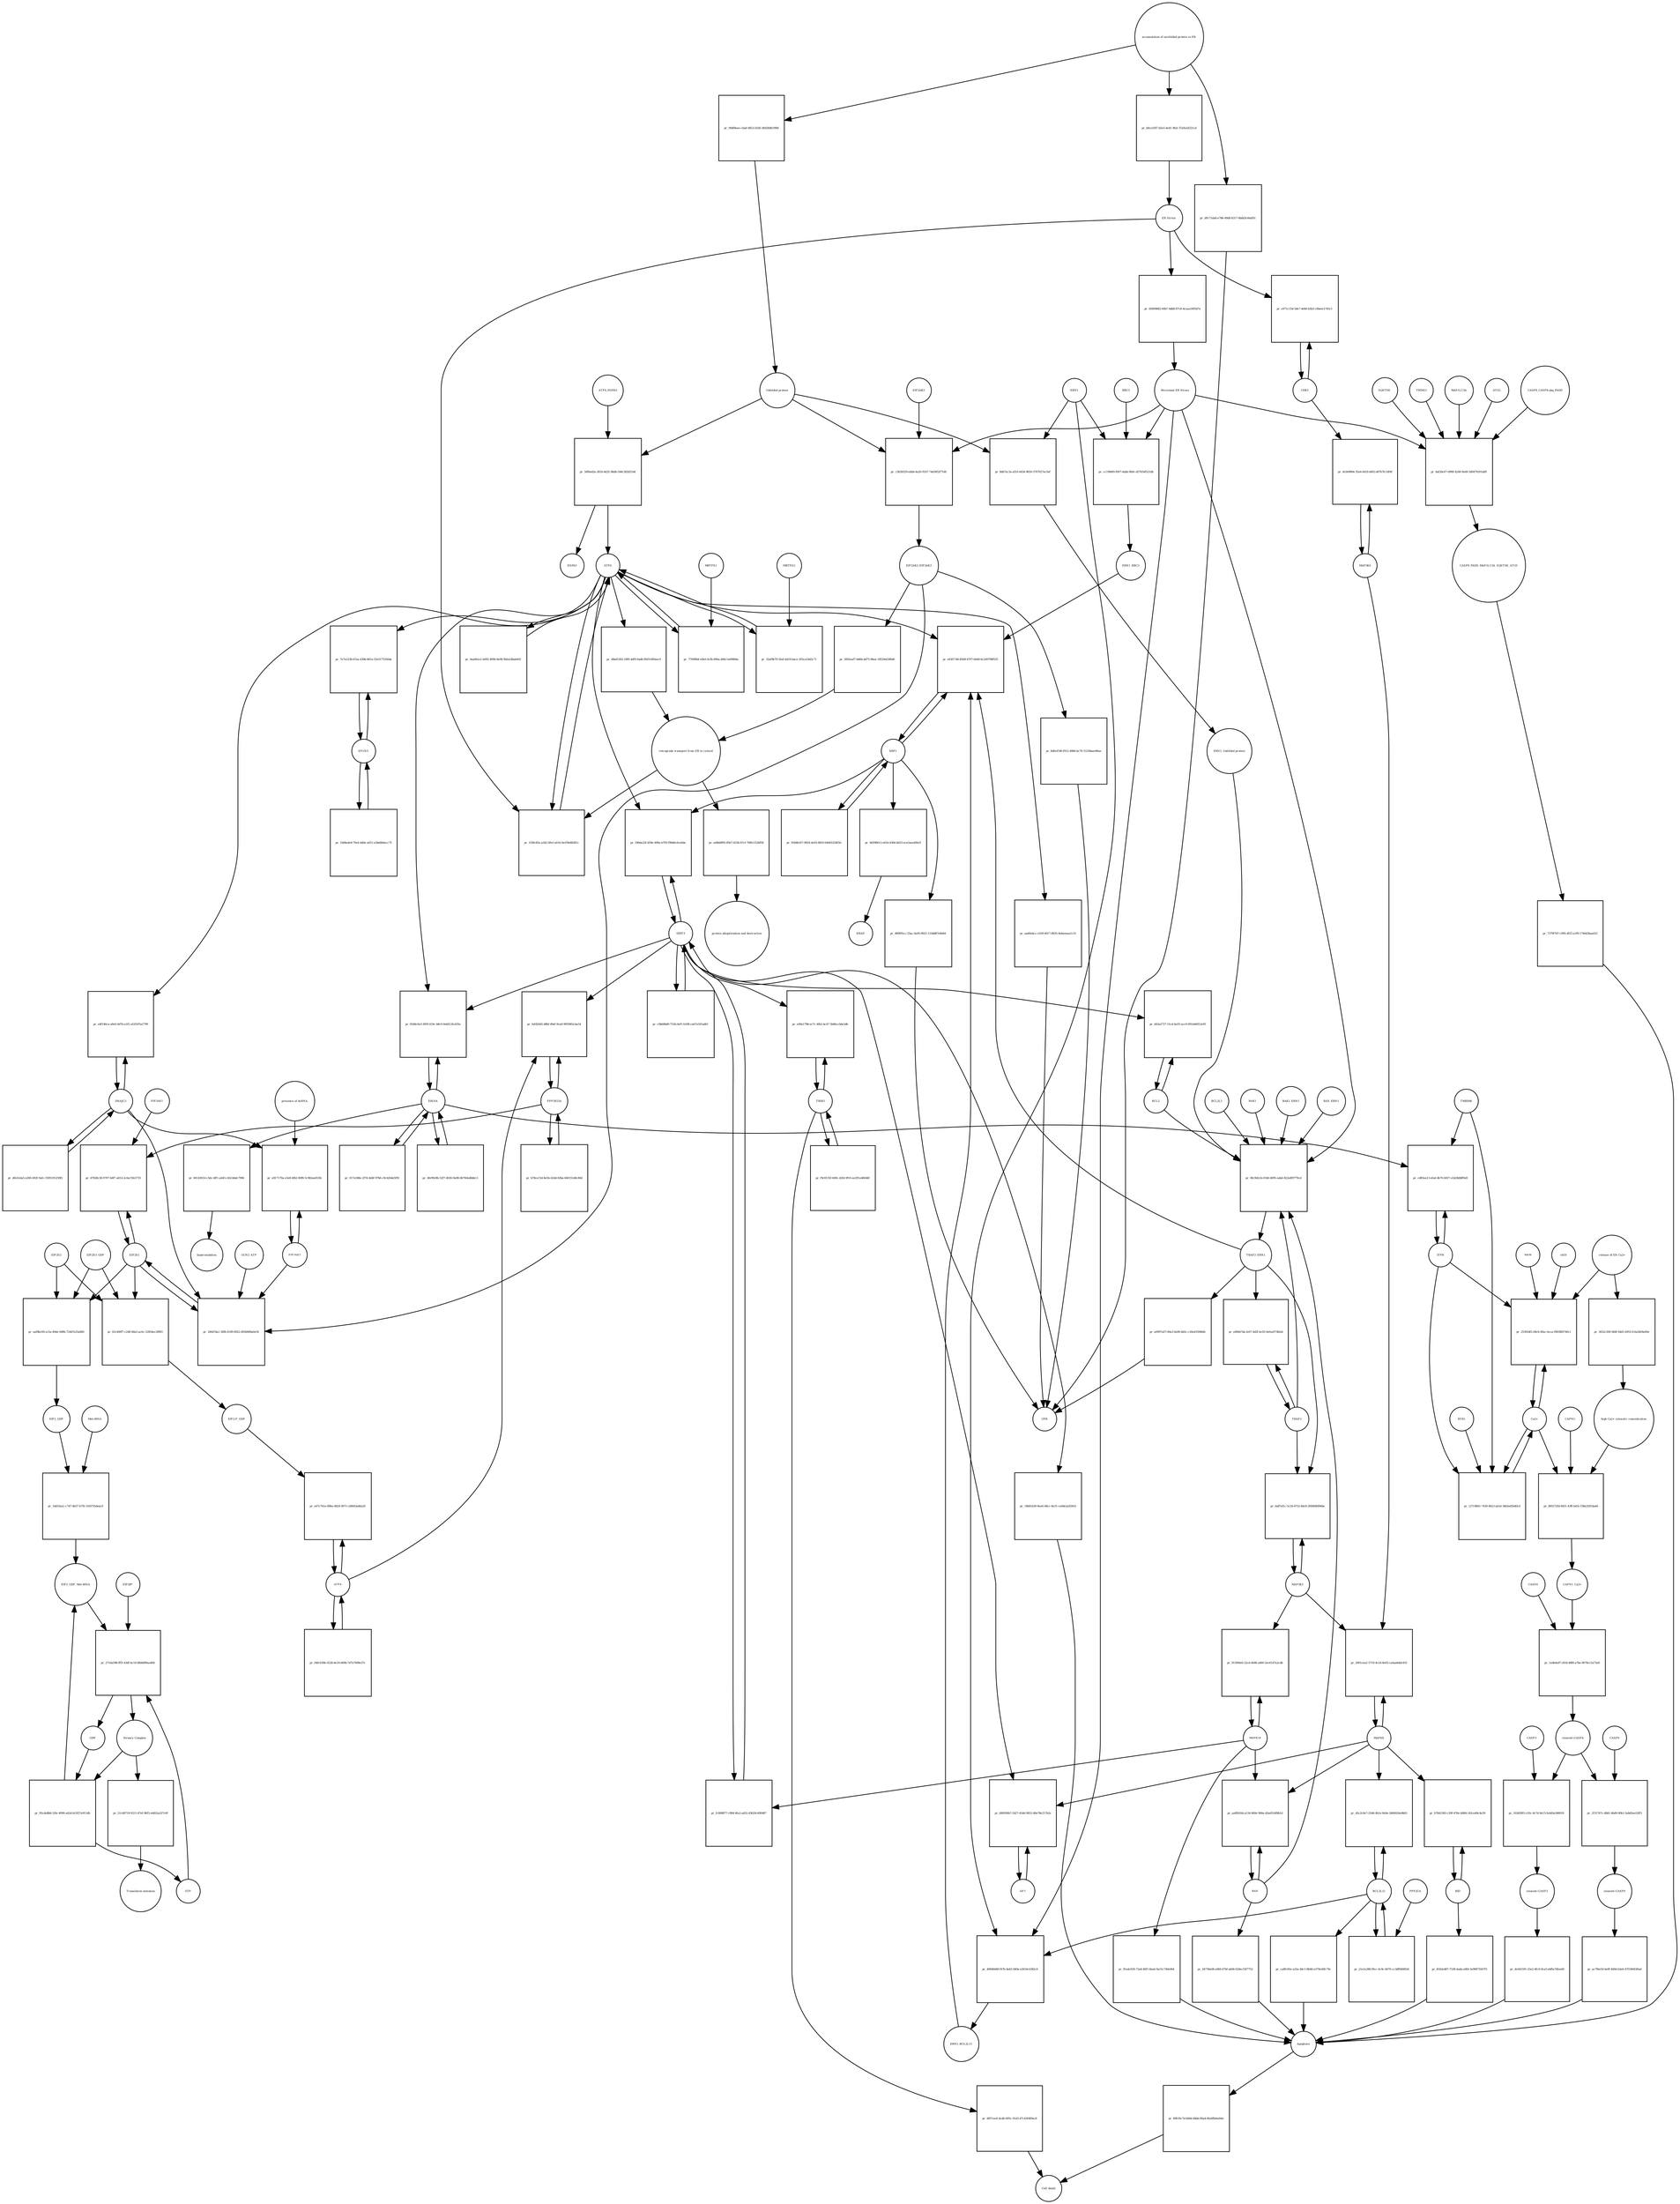 strict digraph  {
ATF6_HSPA5 [annotation="", bipartite=0, cls=complex, fontsize=4, label=ATF6_HSPA5, shape=circle];
"pr_56f6ed2a-281b-4d32-9bdb-546c382d51b4" [annotation="", bipartite=1, cls=process, fontsize=4, label="pr_56f6ed2a-281b-4d32-9bdb-546c382d51b4", shape=square];
ATF6 [annotation="urn_miriam_hgnc.symbol_ATF6", bipartite=0, cls=macromolecule, fontsize=4, label=ATF6, shape=circle];
HSPA5 [annotation="urn_miriam_hgnc.symbol_HSPA5", bipartite=0, cls=macromolecule, fontsize=4, label=HSPA5, shape=circle];
"Unfolded protein" [annotation="", bipartite=0, cls=macromolecule, fontsize=4, label="Unfolded protein", shape=circle];
ERN1 [annotation="urn_miriam_hgnc.symbol_ERN1", bipartite=0, cls=macromolecule, fontsize=4, label=ERN1, shape=circle];
"pr_8db7ac3a-af10-4454-9650-3767027ac5ef" [annotation="", bipartite=1, cls=process, fontsize=4, label="pr_8db7ac3a-af10-4454-9650-3767027ac5ef", shape=square];
"ERN1_Unfolded protein" [annotation="", bipartite=0, cls=complex, fontsize=4, label="ERN1_Unfolded protein", shape=circle];
EIF2AK3_EIF2AK3 [annotation="", bipartite=0, cls=complex, fontsize=4, label=EIF2AK3_EIF2AK3, shape=circle];
"pr_2602eaf7-dd6b-4d75-9bee-18529af280d6" [annotation="", bipartite=1, cls=process, fontsize=4, label="pr_2602eaf7-dd6b-4d75-9bee-18529af280d6", shape=square];
"retrograde transport from ER to cytosol" [annotation="", bipartite=0, cls=phenotype, fontsize=4, label="retrograde transport from ER to cytosol", shape=circle];
"pr_48a65302-18f9-4df9-9ad6-f60316f0aec9" [annotation="", bipartite=1, cls=process, fontsize=4, label="pr_48a65302-18f9-4df9-9ad6-f60316f0aec9", shape=square];
"pr_ed4b0895-85b7-453b-87cf-76fb1152bf58" [annotation="", bipartite=1, cls=process, fontsize=4, label="pr_ed4b0895-85b7-453b-87cf-76fb1152bf58", shape=square];
"protein ubiquitination and destruction" [annotation="", bipartite=0, cls=phenotype, fontsize=4, label="protein ubiquitination and destruction", shape=circle];
"pr_0b19d2cb-01b0-4095-ada6-822e6f9779cd" [annotation="", bipartite=1, cls=process, fontsize=4, label="pr_0b19d2cb-01b0-4095-ada6-822e6f9779cd", shape=square];
TRAF2_ERN1 [annotation="", bipartite=0, cls=complex, fontsize=4, label=TRAF2_ERN1, shape=circle];
BAK1_ERN1 [annotation="", bipartite=0, cls=complex, fontsize=4, label=BAK1_ERN1, shape=circle];
BAX_ERN1 [annotation="", bipartite=0, cls=complex, fontsize=4, label=BAX_ERN1, shape=circle];
BCL2 [annotation="urn_miriam_hgnc.symbol_BCL2", bipartite=0, cls="nucleic acid feature", fontsize=4, label=BCL2, shape=circle];
BCL2L1 [annotation="urn_miriam_hgnc.symbol_BCL2L1", bipartite=0, cls=macromolecule, fontsize=4, label=BCL2L1, shape=circle];
"Persistant ER Stress" [annotation="", bipartite=0, cls=phenotype, fontsize=4, label="Persistant ER Stress", shape=circle];
BAX [annotation="urn_miriam_hgnc.symbol_BAX", bipartite=0, cls=macromolecule, fontsize=4, label=BAX, shape=circle];
BAK1 [annotation="urn_miriam_hgnc.symbol_BAK1", bipartite=0, cls=macromolecule, fontsize=4, label=BAK1, shape=circle];
TRAF2 [annotation="urn_miriam_hgnc.symbol_TRAF2", bipartite=0, cls=macromolecule, fontsize=4, label=TRAF2, shape=circle];
XBP1 [annotation="urn_miriam_hgnc.symbol_XBP1", bipartite=0, cls=macromolecule, fontsize=4, label=XBP1, shape=circle];
"pr_e63f17d6-8568-4707-b9d9-6c200798f525" [annotation="", bipartite=1, cls=process, fontsize=4, label="pr_e63f17d6-8568-4707-b9d9-6c200798f525", shape=square];
ERN1_BBC3 [annotation="", bipartite=0, cls=complex, fontsize=4, label=ERN1_BBC3, shape=circle];
ERN1_BCL2L11 [annotation="", bipartite=0, cls=complex, fontsize=4, label=ERN1_BCL2L11, shape=circle];
"pr_0584b167-9818-4e92-8810-64665354f5fc" [annotation="", bipartite=1, cls=process, fontsize=4, label="pr_0584b167-9818-4e92-8810-64665354f5fc", shape=square];
"pr_9d398612-e61b-4384-bd33-ece5aea40b31" [annotation="", bipartite=1, cls=process, fontsize=4, label="pr_9d398612-e61b-4384-bd33-ece5aea40b31", shape=square];
ERAD [annotation="", bipartite=0, cls=phenotype, fontsize=4, label=ERAD, shape=circle];
"pr_489f95cc-25ac-4a95-8021-110dd87e8d44" [annotation="", bipartite=1, cls=process, fontsize=4, label="pr_489f95cc-25ac-4a95-8021-110dd87e8d44", shape=square];
UPR [annotation="", bipartite=0, cls=phenotype, fontsize=4, label=UPR, shape=circle];
"pr_e88447da-fe07-4d2f-bc03-0efea973bfa4" [annotation="", bipartite=1, cls=process, fontsize=4, label="pr_e88447da-fe07-4d2f-bc03-0efea973bfa4", shape=square];
MAPK8 [annotation="urn_miriam_hgnc.symbol_MAPK8", bipartite=0, cls=macromolecule, fontsize=4, label=MAPK8, shape=circle];
"pr_2901cea2-5719-4c1d-8e03-ca4aa6ddc455" [annotation="", bipartite=1, cls=process, fontsize=4, label="pr_2901cea2-5719-4c1d-8e03-ca4aa6ddc455", shape=square];
MAP3K4 [annotation="urn_miriam_hgnc.symbol_MAP3K4", bipartite=0, cls=macromolecule, fontsize=4, label=MAP3K4, shape=circle];
MAP3K5 [annotation="urn_miriam_hgnc.symbol_MAP3K5", bipartite=0, cls=macromolecule, fontsize=4, label=MAP3K5, shape=circle];
MAPK14 [annotation="urn_miriam_hgnc.symbol_MAPK14", bipartite=0, cls=macromolecule, fontsize=4, label=MAPK14, shape=circle];
"pr_915f40e0-22cd-4646-a460-2ec61d7a2cdb" [annotation="", bipartite=1, cls=process, fontsize=4, label="pr_915f40e0-22cd-4646-a460-2ec61d7a2cdb", shape=square];
"pr_91edc920-72a4-40f1-8ea6-9a31c740e064" [annotation="", bipartite=1, cls=process, fontsize=4, label="pr_91edc920-72a4-40f1-8ea6-9a31c740e064", shape=square];
Apoptosis [annotation="", bipartite=0, cls=phenotype, fontsize=4, label=Apoptosis, shape=circle];
DDIT3 [annotation="urn_miriam_hgnc.symbol_DDIT3", bipartite=0, cls=macromolecule, fontsize=4, label=DDIT3, shape=circle];
"pr_fc608877-c984-4fa2-ad52-d3620c490487" [annotation="", bipartite=1, cls=process, fontsize=4, label="pr_fc608877-c984-4fa2-ad52-d3620c490487", shape=square];
"pr_186d1b30-8ee6-48cc-8e31-ce0de2a929cb" [annotation="", bipartite=1, cls=process, fontsize=4, label="pr_186d1b30-8ee6-48cc-8e31-ce0de2a929cb", shape=square];
"pr_d43a2727-51cd-4a55-acc0-691eb6012e95" [annotation="", bipartite=1, cls=process, fontsize=4, label="pr_d43a2727-51cd-4a55-acc0-691eb6012e95", shape=square];
"pr_1f28c85a-a342-49cf-a616-0a1f9e88281c" [annotation="", bipartite=1, cls=process, fontsize=4, label="pr_1f28c85a-a342-49cf-a616-0a1f9e88281c", shape=square];
"ER Stress" [annotation="", bipartite=0, cls=phenotype, fontsize=4, label="ER Stress", shape=circle];
"pr_7769f6bf-e9e0-4cfb-990a-d49c1e69884a" [annotation="", bipartite=1, cls=process, fontsize=4, label="pr_7769f6bf-e9e0-4cfb-990a-d49c1e69884a", shape=square];
MBTPS1 [annotation="urn_miriam_hgnc.symbol_MBTPS1", bipartite=0, cls=macromolecule, fontsize=4, label=MBTPS1, shape=circle];
"pr_32af9b70-5fa0-4d19-bace-205ca16d3c71" [annotation="", bipartite=1, cls=process, fontsize=4, label="pr_32af9b70-5fa0-4d19-bace-205ca16d3c71", shape=square];
MBTPS2 [annotation="urn_miriam_hgnc.symbol_MBTPS2", bipartite=0, cls=macromolecule, fontsize=4, label=MBTPS2, shape=circle];
"pr_0aa6b1a1-b092-4096-8e09-fb0a1dbab602" [annotation="", bipartite=1, cls=process, fontsize=4, label="pr_0aa6b1a1-b092-4096-8e09-fb0a1dbab602", shape=square];
"pr_c0bb8bd0-752b-4ef1-b168-cab7a181ad61" [annotation="", bipartite=1, cls=process, fontsize=4, label="pr_c0bb8bd0-752b-4ef1-b168-cab7a181ad61", shape=square];
"pr_590da23f-d59e-499a-b705-f9b46c6ce6de" [annotation="", bipartite=1, cls=process, fontsize=4, label="pr_590da23f-d59e-499a-b705-f9b46c6ce6de", shape=square];
EIF2S1 [annotation="urn_miriam_hgnc.symbol_EIF2S1", bipartite=0, cls=macromolecule, fontsize=4, label=EIF2S1, shape=circle];
"pr_246d7da1-36fb-4189-8922-d92b968a0e56" [annotation="", bipartite=1, cls=process, fontsize=4, label="pr_246d7da1-36fb-4189-8922-d92b968a0e56", shape=square];
GCN2_ATP [annotation="", bipartite=0, cls=complex, fontsize=4, label=GCN2_ATP, shape=circle];
EIF2AK2 [annotation="urn_miriam_hgnc.symbol_EIF2AK2", bipartite=0, cls=macromolecule, fontsize=4, label=EIF2AK2, shape=circle];
DNAJC3 [annotation="urn_miriam_hgnc.symbol_DNAJC3", bipartite=0, cls=macromolecule, fontsize=4, label=DNAJC3, shape=circle];
EIF2S2 [annotation="urn_miriam_hgnc.symbol_EIF2S2", bipartite=0, cls=macromolecule, fontsize=4, label=EIF2S2, shape=circle];
"pr_aaf8bc69-a15a-49de-9d9b-724d7e25a860" [annotation="", bipartite=1, cls=process, fontsize=4, label="pr_aaf8bc69-a15a-49de-9d9b-724d7e25a860", shape=square];
EIF2S3_GDP [annotation="", bipartite=0, cls=complex, fontsize=4, label=EIF2S3_GDP, shape=circle];
EIF2_GDP [annotation="", bipartite=0, cls=complex, fontsize=4, label=EIF2_GDP, shape=circle];
"EIF2_GDP_Met-tRNA" [annotation="", bipartite=0, cls=complex, fontsize=4, label="EIF2_GDP_Met-tRNA", shape=circle];
"pr_271da598-fff5-43df-bc16-4fb8d99aa49d" [annotation="", bipartite=1, cls=process, fontsize=4, label="pr_271da598-fff5-43df-bc16-4fb8d99aa49d", shape=square];
"Ternary Complex" [annotation="", bipartite=0, cls=complex, fontsize=4, label="Ternary Complex", shape=circle];
"EIF2B*" [annotation="", bipartite=0, cls=complex, fontsize=4, label="EIF2B*", shape=circle];
GTP [annotation="urn_miriam_obo.chebi_CHEBI%3A57600", bipartite=0, cls="simple chemical", fontsize=4, label=GTP, shape=circle];
GDP [annotation="urn_miriam_obo.chebi_CHEBI%3A65180", bipartite=0, cls="simple chemical", fontsize=4, label=GDP, shape=circle];
"pr_95cda8b8-32fe-4090-a42d-b15f27e911db" [annotation="", bipartite=1, cls=process, fontsize=4, label="pr_95cda8b8-32fe-4090-a42d-b15f27e911db", shape=square];
ATF4 [annotation="urn_miriam_hgnc.symbol_ATF4", bipartite=0, cls=macromolecule, fontsize=4, label=ATF4, shape=circle];
"pr_e67c761e-896a-4824-9071-cbf643a46a20" [annotation="", bipartite=1, cls=process, fontsize=4, label="pr_e67c761e-896a-4824-9071-cbf643a46a20", shape=square];
"EIF2-P_GDP" [annotation="", bipartite=0, cls=complex, fontsize=4, label="EIF2-P_GDP", shape=circle];
"pr_04fc630b-5528-4e19-b99b-7d7a7698e37c" [annotation="", bipartite=1, cls=process, fontsize=4, label="pr_04fc630b-5528-4e19-b99b-7d7a7698e37c", shape=square];
PPP1R15A [annotation="urn_miriam_hgnc.symbol_PPP1R15A", bipartite=0, cls=macromolecule, fontsize=4, label=PPP1R15A, shape=circle];
"pr_fafd20d5-d8bf-49ef-9ca6-9f05802cba34" [annotation="", bipartite=1, cls=process, fontsize=4, label="pr_fafd20d5-d8bf-49ef-9ca6-9f05802cba34", shape=square];
"pr_b78ce15d-8e5b-42dd-82ba-840151d6c86d" [annotation="", bipartite=1, cls=process, fontsize=4, label="pr_b78ce15d-8e5b-42dd-82ba-840151d6c86d", shape=square];
"pr_51c68719-9211-47ef-96f3-e6d52a327c6f" [annotation="", bipartite=1, cls=process, fontsize=4, label="pr_51c68719-9211-47ef-96f3-e6d52a327c6f", shape=square];
"Translation initiation" [annotation="", bipartite=0, cls=phenotype, fontsize=4, label="Translation initiation", shape=circle];
"pr_6aff1d1c-5c24-4752-8dc8-2f6084fd96be" [annotation="", bipartite=1, cls=process, fontsize=4, label="pr_6aff1d1c-5c24-4752-8dc8-2f6084fd96be", shape=square];
ERO1A [annotation="urn_miriam_hgnc.symbol_ERO1A", bipartite=0, cls=macromolecule, fontsize=4, label=ERO1A, shape=circle];
"pr_65d6c0e2-495f-419c-b8c0-0eb012fcd35a" [annotation="", bipartite=1, cls=process, fontsize=4, label="pr_65d6c0e2-495f-419c-b8c0-0eb012fcd35a", shape=square];
"pr_4fe99c8b-32f7-4026-9a08-46760edbb6c3" [annotation="", bipartite=1, cls=process, fontsize=4, label="pr_4fe99c8b-32f7-4026-9a08-46760edbb6c3", shape=square];
"pr_d7828c38-9707-44f7-a614-2c6a15fe5735" [annotation="", bipartite=1, cls=process, fontsize=4, label="pr_d7828c38-9707-44f7-a614-2c6a15fe5735", shape=square];
EIF2AK1 [annotation="urn_miriam_hgnc.symbol_EIF2AK1", bipartite=0, cls=macromolecule, fontsize=4, label=EIF2AK1, shape=circle];
"pr_aaf8502d-a134-460e-966e-d2ed516f8b1d" [annotation="", bipartite=1, cls=process, fontsize=4, label="pr_aaf8502d-a134-460e-966e-d2ed516f8b1d", shape=square];
"pr_04739a08-a069-47bf-ab06-020ec55f7752" [annotation="", bipartite=1, cls=process, fontsize=4, label="pr_04739a08-a069-47bf-ab06-020ec55f7752", shape=square];
"Ca2+" [annotation="urn_miriam_obo.chebi_CHEBI%3A29108", bipartite=0, cls="simple chemical", fontsize=4, label="Ca2+", shape=circle];
"pr_25305df2-68c8-49ac-bcca-f9658f6740c1" [annotation="", bipartite=1, cls=process, fontsize=4, label="pr_25305df2-68c8-49ac-bcca-f9658f6740c1", shape=square];
"release of ER Ca2+" [annotation="", bipartite=0, cls=phenotype, fontsize=4, label="release of ER Ca2+", shape=circle];
ITPR [annotation="urn_miriam_hgnc.symbol_ITPR1|urn_miriam_hgnc.symbol_ITPR2|urn_miriam_hgnc.symbol_ITPR3", bipartite=0, cls=macromolecule, fontsize=4, label=ITPR, shape=circle];
MAM [annotation="", bipartite=0, cls=phenotype, fontsize=4, label=MAM, shape=circle];
s619 [annotation="", bipartite=0, cls=complex, fontsize=4, label=s619, shape=circle];
"pr_dc649864-35a4-4418-bf62-d47b7fc16f4f" [annotation="", bipartite=1, cls=process, fontsize=4, label="pr_dc649864-35a4-4418-bf62-d47b7fc16f4f", shape=square];
CDK5 [annotation="urn_miriam_hgnc.symbol_CDK5", bipartite=0, cls=macromolecule, fontsize=4, label=CDK5, shape=circle];
"pr_e971c15d-5de7-4d40-b5b3-cfbeee1745c1" [annotation="", bipartite=1, cls="uncertain process", fontsize=4, label="pr_e971c15d-5de7-4d40-b5b3-cfbeee1745c1", shape=square];
"pr_89618c7d-b68d-4bbb-90a4-6fa6fb9eeb6e" [annotation="", bipartite=1, cls=process, fontsize=4, label="pr_89618c7d-b68d-4bbb-90a4-6fa6fb9eeb6e", shape=square];
"Cell death" [annotation="", bipartite=0, cls=phenotype, fontsize=4, label="Cell death", shape=circle];
"pr_127c8841-7430-4023-ab1d-34b5ed5b40cd" [annotation="", bipartite=1, cls=process, fontsize=4, label="pr_127c8841-7430-4023-ab1d-34b5ed5b40cd", shape=square];
TMBIM6 [annotation="urn_miriam_hgnc.symbol_TMBIM6", bipartite=0, cls=macromolecule, fontsize=4, label=TMBIM6, shape=circle];
RYR1 [annotation="urn_miriam_hgnc.symbol_RYR1", bipartite=0, cls=macromolecule, fontsize=4, label=RYR1, shape=circle];
EIF2AK3 [annotation="urn_miriam_hgnc.symbol_EIF2AK3", bipartite=0, cls=macromolecule, fontsize=4, label=EIF2AK3, shape=circle];
"pr_c5b58529-ebbb-4a26-91b7-74d3852f71d0" [annotation="", bipartite=1, cls=process, fontsize=4, label="pr_c5b58529-ebbb-4a26-91b7-74d3852f71d0", shape=square];
"pr_84143814-c5dc-4ff1-a445-cb5cbbdc7906" [annotation="", bipartite=1, cls=process, fontsize=4, label="pr_84143814-c5dc-4ff1-a445-cb5cbbdc7906", shape=square];
hyperoxidation [annotation="", bipartite=0, cls=phenotype, fontsize=4, label=hyperoxidation, shape=circle];
"pr_017e268e-2f7d-4d4f-97b6-c9c426de5f91" [annotation="", bipartite=1, cls=process, fontsize=4, label="pr_017e268e-2f7d-4d4f-97b6-c9c426de5f91", shape=square];
"pr_65669882-00b7-4db8-87c8-4caaa1805d7a" [annotation="", bipartite=1, cls=process, fontsize=4, label="pr_65669882-00b7-4db8-87c8-4caaa1805d7a", shape=square];
"CASP8_CASP8-ubq_FADD" [annotation="", bipartite=0, cls=complex, fontsize=4, label="CASP8_CASP8-ubq_FADD", shape=circle];
"pr_8af2bc67-d989-4248-9a49-5d0479201dd9" [annotation="", bipartite=1, cls=process, fontsize=4, label="pr_8af2bc67-d989-4248-9a49-5d0479201dd9", shape=square];
"SQSTM1 " [annotation="urn_miriam_hgnc.symbol_SQSTM1", bipartite=0, cls=macromolecule, fontsize=4, label="SQSTM1 ", shape=circle];
CASP8_FADD_MAP1LC3A_SQSTM1_ATG5 [annotation="", bipartite=0, cls=complex, fontsize=4, label=CASP8_FADD_MAP1LC3A_SQSTM1_ATG5, shape=circle];
TRIM13 [annotation="urn_miriam_hgnc.symbol_TRIM13", bipartite=0, cls=macromolecule, fontsize=4, label=TRIM13, shape=circle];
MAP1LC3A [annotation="urn_miriam_hgnc.symbol_MAP1LC3A", bipartite=0, cls=macromolecule, fontsize=4, label=MAP1LC3A, shape=circle];
ATG5 [annotation="urn_miriam_hgnc.symbol_ATG5", bipartite=0, cls=macromolecule, fontsize=4, label=ATG5, shape=circle];
"pr_7379f7d7-c995-4f25-a1f9-174643baa022" [annotation="", bipartite=1, cls=process, fontsize=4, label="pr_7379f7d7-c995-4f25-a1f9-174643baa022", shape=square];
"AP-1" [annotation="urn_miriam_hgnc.symbol_FOS|urn_miriam_hgnc.symbol_FOSB|urn_miriam_hgnc.symbol_FOSL1|urn_miriam_hgnc.symbol_FOSL2|urn_miriam_hgnc.symbol_JUN|urn_miriam_hgnc.symbol_JUNB|urn_miriam_hgnc.symbol_JUND", bipartite=0, cls=macromolecule, fontsize=4, label="AP-1", shape=circle];
"pr_680936b7-2427-454d-9821-48e78e217b2e" [annotation="", bipartite=1, cls=process, fontsize=4, label="pr_680936b7-2427-454d-9821-48e78e217b2e", shape=square];
"pr_e817170a-e3e8-4fb2-80f8-5c9b5ae653fc" [annotation="", bipartite=1, cls=process, fontsize=4, label="pr_e817170a-e3e8-4fb2-80f8-5c9b5ae653fc", shape=square];
"presence of dsRNA" [annotation="", bipartite=0, cls=phenotype, fontsize=4, label="presence of dsRNA", shape=circle];
"Met-tRNA" [annotation="urn_miriam_hgnc_HGNC%3A34779", bipartite=0, cls="nucleic acid feature", fontsize=4, label="Met-tRNA", shape=circle];
"pr_1dd10a2c-c747-4b57-b75f-31fd755deac0" [annotation="", bipartite=1, cls=process, fontsize=4, label="pr_1dd10a2c-c747-4b57-b75f-31fd755deac0", shape=square];
"pr_43c449f7-c248-48a3-ac6c-52854ec3f893" [annotation="", bipartite=1, cls=process, fontsize=4, label="pr_43c449f7-c248-48a3-ac6c-52854ec3f893", shape=square];
"accumulation of misfolded protein in ER" [annotation="", bipartite=0, cls=phenotype, fontsize=4, label="accumulation of misfolded protein in ER", shape=circle];
"pr_99df8eee-cba8-4853-b5d5-d0d3fd8c99bf" [annotation="", bipartite=1, cls=process, fontsize=4, label="pr_99df8eee-cba8-4853-b5d5-d0d3fd8c99bf", shape=square];
"pr_b8ce1f87-b5e5-4e41-9faf-37a9a3d321cd" [annotation="", bipartite=1, cls=process, fontsize=4, label="pr_b8ce1f87-b5e5-4e41-9faf-37a9a3d321cd", shape=square];
"pr_d9171abd-e786-49d8-8317-6bdd3c66af01" [annotation="", bipartite=1, cls=process, fontsize=4, label="pr_d9171abd-e786-49d8-8317-6bdd3c66af01", shape=square];
"pr_8dfed7d6-f912-4486-bc70-15358aee96ae" [annotation="", bipartite=1, cls=process, fontsize=4, label="pr_8dfed7d6-f912-4486-bc70-15358aee96ae", shape=square];
"pr_a0997a67-00a3-4a90-bb5c-c26e43594b8c" [annotation="", bipartite=1, cls=process, fontsize=4, label="pr_a0997a67-00a3-4a90-bb5c-c26e43594b8c", shape=square];
"pr_aad0abcc-c029-4017-8835-4ebeeeaa1c31" [annotation="", bipartite=1, cls=process, fontsize=4, label="pr_aad0abcc-c029-4017-8835-4ebeeeaa1c31", shape=square];
BCL2L11 [annotation="urn_miriam_hgnc.symbol_BCL2L11", bipartite=0, cls=macromolecule, fontsize=4, label=BCL2L11, shape=circle];
"pr_d2c2c0e7-2546-4b1e-8a9e-2660020a98d3" [annotation="", bipartite=1, cls=process, fontsize=4, label="pr_d2c2c0e7-2546-4b1e-8a9e-2660020a98d3", shape=square];
BID [annotation="urn_miriam_hgnc.symbol_BID", bipartite=0, cls=macromolecule, fontsize=4, label=BID, shape=circle];
"pr_b7b02383-c30f-476e-b984-142ce49c4e39" [annotation="", bipartite=1, cls=process, fontsize=4, label="pr_b7b02383-c30f-476e-b984-142ce49c4e39", shape=square];
"pr_ca8fc85e-a25a-44c1-8b44-e379e36fc79c" [annotation="", bipartite=1, cls=process, fontsize=4, label="pr_ca8fc85e-a25a-44c1-8b44-e379e36fc79c", shape=square];
"pr_8542e487-7538-4ada-a9fd-3e90875567f3" [annotation="", bipartite=1, cls=process, fontsize=4, label="pr_8542e487-7538-4ada-a9fd-3e90875567f3", shape=square];
"pr_40946648-f47b-4eb5-940e-e3616c4382c6" [annotation="", bipartite=1, cls=process, fontsize=4, label="pr_40946648-f47b-4eb5-940e-e3616c4382c6", shape=square];
"pr_cc1984f0-f007-4abb-9b9c-d57b54f521db" [annotation="", bipartite=1, cls=process, fontsize=4, label="pr_cc1984f0-f007-4abb-9b9c-d57b54f521db", shape=square];
BBC3 [annotation="urn_miriam_hgnc.symbol_BBC3", bipartite=0, cls=macromolecule, fontsize=4, label=BBC3, shape=circle];
"pr_21e1e286-f9cc-4c9c-b070-cc3dff46983d" [annotation="", bipartite=1, cls=process, fontsize=4, label="pr_21e1e286-f9cc-4c9c-b070-cc3dff46983d", shape=square];
PPP2CA [annotation="urn_miriam_hgnc.symbol_PPP2CA", bipartite=0, cls=macromolecule, fontsize=4, label=PPP2CA, shape=circle];
TRIB3 [annotation="urn_miriam_hgnc.symbol_TRIB3", bipartite=0, cls=macromolecule, fontsize=4, label=TRIB3, shape=circle];
"pr_e49a179b-ec7c-4fb2-bc47-5b6bcc0da3db" [annotation="", bipartite=1, cls=process, fontsize=4, label="pr_e49a179b-ec7c-4fb2-bc47-5b6bcc0da3db", shape=square];
"pr_f9c8155f-649c-42fd-9f16-ee291a46fd48" [annotation="", bipartite=1, cls=process, fontsize=4, label="pr_f9c8155f-649c-42fd-9f16-ee291a46fd48", shape=square];
"pr_df07ceef-dcd6-495c-91d3-47c4304f9ac8" [annotation="", bipartite=1, cls=process, fontsize=4, label="pr_df07ceef-dcd6-495c-91d3-47c4304f9ac8", shape=square];
"pr_3652c300-9d4f-44d1-b955-fc6a5b04e00e" [annotation="", bipartite=1, cls=process, fontsize=4, label="pr_3652c300-9d4f-44d1-b955-fc6a5b04e00e", shape=square];
"high Ca2+ cytosolic concentration" [annotation="", bipartite=0, cls=phenotype, fontsize=4, label="high Ca2+ cytosolic concentration", shape=circle];
"pr_a4f146ca-a8e0-4d7b-a1f2-a5201f5a1799" [annotation="", bipartite=1, cls=process, fontsize=4, label="pr_a4f146ca-a8e0-4d7b-a1f2-a5201f5a1799", shape=square];
"pr_d6cb1da5-e260-492f-9afc-5595191259f2" [annotation="", bipartite=1, cls=process, fontsize=4, label="pr_d6cb1da5-e260-492f-9afc-5595191259f2", shape=square];
"pr_cd83ea13-efad-4b76-b927-e5d28dbff6d3" [annotation="", bipartite=1, cls=process, fontsize=4, label="pr_cd83ea13-efad-4b76-b927-e5d28dbff6d3", shape=square];
CASP4 [annotation="urn_miriam_hgnc.symbol_CASP4", bipartite=0, cls=macromolecule, fontsize=4, label=CASP4, shape=circle];
"pr_1a4b4a97-d1fd-48f8-a7be-0078cc5a73a0" [annotation="", bipartite=1, cls=process, fontsize=4, label="pr_1a4b4a97-d1fd-48f8-a7be-0078cc5a73a0", shape=square];
"cleaved~CASP4" [annotation="urn_miriam_hgnc.symbol_CASP4", bipartite=0, cls=macromolecule, fontsize=4, label="cleaved~CASP4", shape=circle];
"CAPN1_Ca2+" [annotation="", bipartite=0, cls=complex, fontsize=4, label="CAPN1_Ca2+", shape=circle];
CASP3 [annotation="urn_miriam_hgnc.symbol_CASP3", bipartite=0, cls=macromolecule, fontsize=4, label=CASP3, shape=circle];
"pr_16265f83-c93c-4c7d-9e15-fe4d5a586918" [annotation="", bipartite=1, cls=process, fontsize=4, label="pr_16265f83-c93c-4c7d-9e15-fe4d5a586918", shape=square];
"cleaved~CASP3" [annotation="urn_miriam_hgnc.symbol_CASP3", bipartite=0, cls=macromolecule, fontsize=4, label="cleaved~CASP3", shape=circle];
CASP9 [annotation="urn_miriam_hgnc.symbol_CSAP9", bipartite=0, cls=macromolecule, fontsize=4, label=CASP9, shape=circle];
"pr_1f31747c-d8d1-4bd9-90b1-5a8d2ee52ff3" [annotation="", bipartite=1, cls=process, fontsize=4, label="pr_1f31747c-d8d1-4bd9-90b1-5a8d2ee52ff3", shape=square];
"cleaved~CASP9" [annotation="urn_miriam_hgnc.symbol_CASP9", bipartite=0, cls=macromolecule, fontsize=4, label="cleaved~CASP9", shape=circle];
CAPN1 [annotation="urn_miriam_hgnc.symbol_CAPN1", bipartite=0, cls=macromolecule, fontsize=4, label=CAPN1, shape=circle];
"pr_895572fd-6631-43ff-b43c-f38a3281ba46" [annotation="", bipartite=1, cls=process, fontsize=4, label="pr_895572fd-6631-43ff-b43c-f38a3281ba46", shape=square];
"pr_dc641591-25e2-4fc0-9ca5-ebffa74fee60" [annotation="", bipartite=1, cls=process, fontsize=4, label="pr_dc641591-25e2-4fc0-9ca5-ebffa74fee60", shape=square];
"pr_ac7f6e50-6e9f-400d-b3e6-47f18645f6a6" [annotation="", bipartite=1, cls=process, fontsize=4, label="pr_ac7f6e50-6e9f-400d-b3e6-47f18645f6a6", shape=square];
HYOU1 [annotation="urn_miriam_hgnc.symbol_HYOU1", bipartite=0, cls=macromolecule, fontsize=4, label=HYOU1, shape=circle];
"pr_7e7e223b-b7aa-430b-801e-55e3175356da" [annotation="", bipartite=1, cls=process, fontsize=4, label="pr_7e7e223b-b7aa-430b-801e-55e3175356da", shape=square];
"pr_1b0be4e9-70e4-4d0e-a651-a5bd4b6acc75" [annotation="", bipartite=1, cls=process, fontsize=4, label="pr_1b0be4e9-70e4-4d0e-a651-a5bd4b6acc75", shape=square];
ATF6_HSPA5 -> "pr_56f6ed2a-281b-4d32-9bdb-546c382d51b4"  [annotation="", interaction_type=consumption];
"pr_56f6ed2a-281b-4d32-9bdb-546c382d51b4" -> ATF6  [annotation="", interaction_type=production];
"pr_56f6ed2a-281b-4d32-9bdb-546c382d51b4" -> HSPA5  [annotation="", interaction_type=production];
ATF6 -> "pr_48a65302-18f9-4df9-9ad6-f60316f0aec9"  [annotation="", interaction_type=consumption];
ATF6 -> "pr_e63f17d6-8568-4707-b9d9-6c200798f525"  [annotation="urn_miriam_pubmed_26587781|urn_miriam_pubmed_23430059", interaction_type=catalysis];
ATF6 -> "pr_1f28c85a-a342-49cf-a616-0a1f9e88281c"  [annotation="", interaction_type=consumption];
ATF6 -> "pr_7769f6bf-e9e0-4cfb-990a-d49c1e69884a"  [annotation="", interaction_type=consumption];
ATF6 -> "pr_32af9b70-5fa0-4d19-bace-205ca16d3c71"  [annotation="", interaction_type=consumption];
ATF6 -> "pr_0aa6b1a1-b092-4096-8e09-fb0a1dbab602"  [annotation="", interaction_type=consumption];
ATF6 -> "pr_590da23f-d59e-499a-b705-f9b46c6ce6de"  [annotation="urn_miriam_pubmed_26587781|urn_miriam_pubmed_17991856|urn_miriam_pubmed_28843399", interaction_type=catalysis];
ATF6 -> "pr_65d6c0e2-495f-419c-b8c0-0eb012fcd35a"  [annotation="urn_miriam_pubmed_23850759|urn_miriam_pubmed_25387528", interaction_type=catalysis];
ATF6 -> "pr_aad0abcc-c029-4017-8835-4ebeeeaa1c31"  [annotation="", interaction_type=consumption];
ATF6 -> "pr_a4f146ca-a8e0-4d7b-a1f2-a5201f5a1799"  [annotation="urn_miriam_pubmed_12601012|urn_miriam_pubmed_18360008", interaction_type=catalysis];
ATF6 -> "pr_7e7e223b-b7aa-430b-801e-55e3175356da"  [annotation=urn_miriam_pubmed_18360008, interaction_type=catalysis];
"Unfolded protein" -> "pr_56f6ed2a-281b-4d32-9bdb-546c382d51b4"  [annotation="urn_miriam_pubmed_19509052|urn_miriam_pubmed_12847084|urn_miriam_pubmed_23850759", interaction_type=catalysis];
"Unfolded protein" -> "pr_8db7ac3a-af10-4454-9650-3767027ac5ef"  [annotation="", interaction_type=consumption];
"Unfolded protein" -> "pr_c5b58529-ebbb-4a26-91b7-74d3852f71d0"  [annotation=urn_miriam_pubmed_17991856, interaction_type=catalysis];
ERN1 -> "pr_8db7ac3a-af10-4454-9650-3767027ac5ef"  [annotation="", interaction_type=consumption];
ERN1 -> "pr_40946648-f47b-4eb5-940e-e3616c4382c6"  [annotation="", interaction_type=consumption];
ERN1 -> "pr_cc1984f0-f007-4abb-9b9c-d57b54f521db"  [annotation="", interaction_type=consumption];
"pr_8db7ac3a-af10-4454-9650-3767027ac5ef" -> "ERN1_Unfolded protein"  [annotation="", interaction_type=production];
"ERN1_Unfolded protein" -> "pr_0b19d2cb-01b0-4095-ada6-822e6f9779cd"  [annotation="", interaction_type=consumption];
EIF2AK3_EIF2AK3 -> "pr_2602eaf7-dd6b-4d75-9bee-18529af280d6"  [annotation="", interaction_type=consumption];
EIF2AK3_EIF2AK3 -> "pr_246d7da1-36fb-4189-8922-d92b968a0e56"  [annotation="urn_miriam_pubmed_12667446|urn_miriam_pubmed_16246152|urn_miriam_pubmed_12601012|urn_miriam_pubmed_23850759|urn_miriam_pubmed_18360008|urn_miriam_pubmed_26587781", interaction_type=catalysis];
EIF2AK3_EIF2AK3 -> "pr_8dfed7d6-f912-4486-bc70-15358aee96ae"  [annotation="", interaction_type=consumption];
"pr_2602eaf7-dd6b-4d75-9bee-18529af280d6" -> "retrograde transport from ER to cytosol"  [annotation="", interaction_type=production];
"retrograde transport from ER to cytosol" -> "pr_ed4b0895-85b7-453b-87cf-76fb1152bf58"  [annotation="", interaction_type=consumption];
"retrograde transport from ER to cytosol" -> "pr_1f28c85a-a342-49cf-a616-0a1f9e88281c"  [annotation="urn_miriam_pubmed_18360008|urn_miriam_pubmed_17991856|urn_miriam_pubmed_26587781|urn_miriam_pubmed_12847084", interaction_type=inhibition];
"pr_48a65302-18f9-4df9-9ad6-f60316f0aec9" -> "retrograde transport from ER to cytosol"  [annotation="", interaction_type=production];
"pr_ed4b0895-85b7-453b-87cf-76fb1152bf58" -> "protein ubiquitination and destruction"  [annotation="", interaction_type=production];
"pr_0b19d2cb-01b0-4095-ada6-822e6f9779cd" -> TRAF2_ERN1  [annotation="", interaction_type=production];
TRAF2_ERN1 -> "pr_e63f17d6-8568-4707-b9d9-6c200798f525"  [annotation="urn_miriam_pubmed_26587781|urn_miriam_pubmed_23430059", interaction_type=catalysis];
TRAF2_ERN1 -> "pr_e88447da-fe07-4d2f-bc03-0efea973bfa4"  [annotation=urn_miriam_pubmed_23850759, interaction_type=catalysis];
TRAF2_ERN1 -> "pr_6aff1d1c-5c24-4752-8dc8-2f6084fd96be"  [annotation=urn_miriam_pubmed_23850759, interaction_type=catalysis];
TRAF2_ERN1 -> "pr_a0997a67-00a3-4a90-bb5c-c26e43594b8c"  [annotation="", interaction_type=consumption];
BAK1_ERN1 -> "pr_0b19d2cb-01b0-4095-ada6-822e6f9779cd"  [annotation="urn_miriam_pubmed_23850759|urn_miriam_pubmed_23430059|urn_miriam_pubmed_26587781", interaction_type=catalysis];
BAX_ERN1 -> "pr_0b19d2cb-01b0-4095-ada6-822e6f9779cd"  [annotation="urn_miriam_pubmed_23850759|urn_miriam_pubmed_23430059|urn_miriam_pubmed_26587781", interaction_type=catalysis];
BCL2 -> "pr_0b19d2cb-01b0-4095-ada6-822e6f9779cd"  [annotation="urn_miriam_pubmed_23850759|urn_miriam_pubmed_23430059|urn_miriam_pubmed_26587781", interaction_type=inhibition];
BCL2 -> "pr_d43a2727-51cd-4a55-acc0-691eb6012e95"  [annotation="", interaction_type=consumption];
BCL2L1 -> "pr_0b19d2cb-01b0-4095-ada6-822e6f9779cd"  [annotation="urn_miriam_pubmed_23850759|urn_miriam_pubmed_23430059|urn_miriam_pubmed_26587781", interaction_type=inhibition];
"Persistant ER Stress" -> "pr_0b19d2cb-01b0-4095-ada6-822e6f9779cd"  [annotation="urn_miriam_pubmed_23850759|urn_miriam_pubmed_23430059|urn_miriam_pubmed_26587781", interaction_type=inhibition];
"Persistant ER Stress" -> "pr_c5b58529-ebbb-4a26-91b7-74d3852f71d0"  [annotation=urn_miriam_pubmed_17991856, interaction_type=catalysis];
"Persistant ER Stress" -> "pr_8af2bc67-d989-4248-9a49-5d0479201dd9"  [annotation=urn_miriam_pubmed_17991856, interaction_type=catalysis];
"Persistant ER Stress" -> "pr_40946648-f47b-4eb5-940e-e3616c4382c6"  [annotation="urn_miriam_pubmed_23850759|urn_miriam_pubmed_23430059|urn_miriam_pubmed_26587781", interaction_type=inhibition];
"Persistant ER Stress" -> "pr_cc1984f0-f007-4abb-9b9c-d57b54f521db"  [annotation="urn_miriam_pubmed_23430059|urn_miriam_pubmed_17991856", interaction_type=inhibition];
BAX -> "pr_0b19d2cb-01b0-4095-ada6-822e6f9779cd"  [annotation="urn_miriam_pubmed_23850759|urn_miriam_pubmed_23430059|urn_miriam_pubmed_26587781", interaction_type=catalysis];
BAX -> "pr_aaf8502d-a134-460e-966e-d2ed516f8b1d"  [annotation="", interaction_type=consumption];
BAX -> "pr_04739a08-a069-47bf-ab06-020ec55f7752"  [annotation="", interaction_type=consumption];
BAK1 -> "pr_0b19d2cb-01b0-4095-ada6-822e6f9779cd"  [annotation="urn_miriam_pubmed_23850759|urn_miriam_pubmed_23430059|urn_miriam_pubmed_26587781", interaction_type=catalysis];
TRAF2 -> "pr_0b19d2cb-01b0-4095-ada6-822e6f9779cd"  [annotation="", interaction_type=consumption];
TRAF2 -> "pr_e88447da-fe07-4d2f-bc03-0efea973bfa4"  [annotation="", interaction_type=consumption];
TRAF2 -> "pr_6aff1d1c-5c24-4752-8dc8-2f6084fd96be"  [annotation=urn_miriam_pubmed_23850759, interaction_type=catalysis];
XBP1 -> "pr_e63f17d6-8568-4707-b9d9-6c200798f525"  [annotation="", interaction_type=consumption];
XBP1 -> "pr_0584b167-9818-4e92-8810-64665354f5fc"  [annotation="", interaction_type=consumption];
XBP1 -> "pr_9d398612-e61b-4384-bd33-ece5aea40b31"  [annotation="", interaction_type=consumption];
XBP1 -> "pr_489f95cc-25ac-4a95-8021-110dd87e8d44"  [annotation="", interaction_type=consumption];
XBP1 -> "pr_590da23f-d59e-499a-b705-f9b46c6ce6de"  [annotation="urn_miriam_pubmed_26587781|urn_miriam_pubmed_17991856|urn_miriam_pubmed_28843399", interaction_type=catalysis];
"pr_e63f17d6-8568-4707-b9d9-6c200798f525" -> XBP1  [annotation="", interaction_type=production];
ERN1_BBC3 -> "pr_e63f17d6-8568-4707-b9d9-6c200798f525"  [annotation="urn_miriam_pubmed_26587781|urn_miriam_pubmed_23430059", interaction_type=catalysis];
ERN1_BCL2L11 -> "pr_e63f17d6-8568-4707-b9d9-6c200798f525"  [annotation="urn_miriam_pubmed_26587781|urn_miriam_pubmed_23430059", interaction_type=catalysis];
"pr_0584b167-9818-4e92-8810-64665354f5fc" -> XBP1  [annotation="", interaction_type=production];
"pr_9d398612-e61b-4384-bd33-ece5aea40b31" -> ERAD  [annotation="", interaction_type=production];
"pr_489f95cc-25ac-4a95-8021-110dd87e8d44" -> UPR  [annotation="", interaction_type=production];
"pr_e88447da-fe07-4d2f-bc03-0efea973bfa4" -> TRAF2  [annotation="", interaction_type=production];
MAPK8 -> "pr_2901cea2-5719-4c1d-8e03-ca4aa6ddc455"  [annotation="", interaction_type=consumption];
MAPK8 -> "pr_aaf8502d-a134-460e-966e-d2ed516f8b1d"  [annotation="urn_miriam_pubmed_18191217|urn_miriam_pubmed_23430059", interaction_type=catalysis];
MAPK8 -> "pr_680936b7-2427-454d-9821-48e78e217b2e"  [annotation="urn_miriam_pubmed_26618107|urn_miriam_pubmed_26587781|urn_miriam_pubmed_23850759", interaction_type=catalysis];
MAPK8 -> "pr_d2c2c0e7-2546-4b1e-8a9e-2660020a98d3"  [annotation="urn_miriam_pubmed_26018731|urn_miriam_pubmed_23850759", interaction_type=catalysis];
MAPK8 -> "pr_b7b02383-c30f-476e-b984-142ce49c4e39"  [annotation="urn_miriam_pubmed_23430059|urn_miriam_pubmed_11583631", interaction_type=catalysis];
"pr_2901cea2-5719-4c1d-8e03-ca4aa6ddc455" -> MAPK8  [annotation="", interaction_type=production];
MAP3K4 -> "pr_2901cea2-5719-4c1d-8e03-ca4aa6ddc455"  [annotation="urn_miriam_pubmed_18191217|urn_miriam_pubmed_23850759|urn_miriam_pubmed_26587781", interaction_type=catalysis];
MAP3K4 -> "pr_dc649864-35a4-4418-bf62-d47b7fc16f4f"  [annotation="", interaction_type=consumption];
MAP3K5 -> "pr_2901cea2-5719-4c1d-8e03-ca4aa6ddc455"  [annotation="urn_miriam_pubmed_18191217|urn_miriam_pubmed_23850759|urn_miriam_pubmed_26587781", interaction_type=catalysis];
MAP3K5 -> "pr_915f40e0-22cd-4646-a460-2ec61d7a2cdb"  [annotation="urn_miriam_pubmed_23850759|urn_miriam_pubmed_12215209", interaction_type=catalysis];
MAP3K5 -> "pr_6aff1d1c-5c24-4752-8dc8-2f6084fd96be"  [annotation="", interaction_type=consumption];
MAPK14 -> "pr_915f40e0-22cd-4646-a460-2ec61d7a2cdb"  [annotation="", interaction_type=consumption];
MAPK14 -> "pr_91edc920-72a4-40f1-8ea6-9a31c740e064"  [annotation="", interaction_type=consumption];
MAPK14 -> "pr_fc608877-c984-4fa2-ad52-d3620c490487"  [annotation="urn_miriam_pubmed_23850759|urn_miriam_pubmed_23430059|urn_miriam_pubmed_26137585", interaction_type=catalysis];
MAPK14 -> "pr_aaf8502d-a134-460e-966e-d2ed516f8b1d"  [annotation="urn_miriam_pubmed_18191217|urn_miriam_pubmed_23430059", interaction_type=catalysis];
"pr_915f40e0-22cd-4646-a460-2ec61d7a2cdb" -> MAPK14  [annotation="", interaction_type=production];
"pr_91edc920-72a4-40f1-8ea6-9a31c740e064" -> Apoptosis  [annotation="", interaction_type=production];
Apoptosis -> "pr_89618c7d-b68d-4bbb-90a4-6fa6fb9eeb6e"  [annotation="", interaction_type=consumption];
DDIT3 -> "pr_fc608877-c984-4fa2-ad52-d3620c490487"  [annotation="", interaction_type=consumption];
DDIT3 -> "pr_186d1b30-8ee6-48cc-8e31-ce0de2a929cb"  [annotation="", interaction_type=consumption];
DDIT3 -> "pr_d43a2727-51cd-4a55-acc0-691eb6012e95"  [annotation="urn_miriam_pubmed_30662442|urn_miriam_pubmed_23850759", interaction_type=inhibition];
DDIT3 -> "pr_c0bb8bd0-752b-4ef1-b168-cab7a181ad61"  [annotation="", interaction_type=consumption];
DDIT3 -> "pr_590da23f-d59e-499a-b705-f9b46c6ce6de"  [annotation="", interaction_type=consumption];
DDIT3 -> "pr_fafd20d5-d8bf-49ef-9ca6-9f05802cba34"  [annotation="urn_miriam_pubmed_23850759|urn_miriam_pubmed_31638256", interaction_type=catalysis];
DDIT3 -> "pr_65d6c0e2-495f-419c-b8c0-0eb012fcd35a"  [annotation="urn_miriam_pubmed_23850759|urn_miriam_pubmed_25387528", interaction_type=catalysis];
DDIT3 -> "pr_680936b7-2427-454d-9821-48e78e217b2e"  [annotation="urn_miriam_pubmed_26618107|urn_miriam_pubmed_26587781|urn_miriam_pubmed_23850759", interaction_type=catalysis];
DDIT3 -> "pr_e49a179b-ec7c-4fb2-bc47-5b6bcc0da3db"  [annotation="urn_miriam_pubmed_23430059|urn_miriam_pubmed_18940792", interaction_type=catalysis];
"pr_fc608877-c984-4fa2-ad52-d3620c490487" -> DDIT3  [annotation="", interaction_type=production];
"pr_186d1b30-8ee6-48cc-8e31-ce0de2a929cb" -> Apoptosis  [annotation="", interaction_type=production];
"pr_d43a2727-51cd-4a55-acc0-691eb6012e95" -> BCL2  [annotation="", interaction_type=production];
"pr_1f28c85a-a342-49cf-a616-0a1f9e88281c" -> ATF6  [annotation="", interaction_type=production];
"ER Stress" -> "pr_1f28c85a-a342-49cf-a616-0a1f9e88281c"  [annotation="urn_miriam_pubmed_18360008|urn_miriam_pubmed_17991856|urn_miriam_pubmed_26587781|urn_miriam_pubmed_12847084", interaction_type=catalysis];
"ER Stress" -> "pr_e971c15d-5de7-4d40-b5b3-cfbeee1745c1"  [annotation=urn_miriam_pubmed_22388889, interaction_type=catalysis];
"ER Stress" -> "pr_65669882-00b7-4db8-87c8-4caaa1805d7a"  [annotation="", interaction_type=consumption];
"pr_7769f6bf-e9e0-4cfb-990a-d49c1e69884a" -> ATF6  [annotation="", interaction_type=production];
MBTPS1 -> "pr_7769f6bf-e9e0-4cfb-990a-d49c1e69884a"  [annotation="urn_miriam_pubmed_18360008|urn_miriam_pubmed_17991856|urn_miriam_pubmed_26587781|urn_miriam_pubmed_23850759", interaction_type=catalysis];
"pr_32af9b70-5fa0-4d19-bace-205ca16d3c71" -> ATF6  [annotation="", interaction_type=production];
MBTPS2 -> "pr_32af9b70-5fa0-4d19-bace-205ca16d3c71"  [annotation="urn_miriam_pubmed_23850759|urn_miriam_pubmed_26587781|urn_miriam_pubmed_17991856|urn_miriam_pubmed_18360008", interaction_type=catalysis];
"pr_0aa6b1a1-b092-4096-8e09-fb0a1dbab602" -> ATF6  [annotation="", interaction_type=production];
"pr_c0bb8bd0-752b-4ef1-b168-cab7a181ad61" -> DDIT3  [annotation="", interaction_type=production];
"pr_590da23f-d59e-499a-b705-f9b46c6ce6de" -> DDIT3  [annotation="", interaction_type=production];
EIF2S1 -> "pr_246d7da1-36fb-4189-8922-d92b968a0e56"  [annotation="", interaction_type=consumption];
EIF2S1 -> "pr_aaf8bc69-a15a-49de-9d9b-724d7e25a860"  [annotation="", interaction_type=consumption];
EIF2S1 -> "pr_d7828c38-9707-44f7-a614-2c6a15fe5735"  [annotation="", interaction_type=consumption];
EIF2S1 -> "pr_43c449f7-c248-48a3-ac6c-52854ec3f893"  [annotation="", interaction_type=consumption];
"pr_246d7da1-36fb-4189-8922-d92b968a0e56" -> EIF2S1  [annotation="", interaction_type=production];
GCN2_ATP -> "pr_246d7da1-36fb-4189-8922-d92b968a0e56"  [annotation="urn_miriam_pubmed_12667446|urn_miriam_pubmed_16246152|urn_miriam_pubmed_12601012|urn_miriam_pubmed_23850759|urn_miriam_pubmed_18360008|urn_miriam_pubmed_26587781", interaction_type=catalysis];
EIF2AK2 -> "pr_246d7da1-36fb-4189-8922-d92b968a0e56"  [annotation="urn_miriam_pubmed_12667446|urn_miriam_pubmed_16246152|urn_miriam_pubmed_12601012|urn_miriam_pubmed_23850759|urn_miriam_pubmed_18360008|urn_miriam_pubmed_26587781", interaction_type=catalysis];
EIF2AK2 -> "pr_e817170a-e3e8-4fb2-80f8-5c9b5ae653fc"  [annotation="", interaction_type=consumption];
DNAJC3 -> "pr_246d7da1-36fb-4189-8922-d92b968a0e56"  [annotation="urn_miriam_pubmed_12667446|urn_miriam_pubmed_16246152|urn_miriam_pubmed_12601012|urn_miriam_pubmed_23850759|urn_miriam_pubmed_18360008|urn_miriam_pubmed_26587781", interaction_type=inhibition];
DNAJC3 -> "pr_e817170a-e3e8-4fb2-80f8-5c9b5ae653fc"  [annotation="urn_miriam_pubmed_12601012|urn_miriam_pubmed_26587781|urn_miriam_pubmed_23850759", interaction_type=inhibition];
DNAJC3 -> "pr_a4f146ca-a8e0-4d7b-a1f2-a5201f5a1799"  [annotation="", interaction_type=consumption];
DNAJC3 -> "pr_d6cb1da5-e260-492f-9afc-5595191259f2"  [annotation="", interaction_type=consumption];
EIF2S2 -> "pr_aaf8bc69-a15a-49de-9d9b-724d7e25a860"  [annotation="", interaction_type=consumption];
EIF2S2 -> "pr_43c449f7-c248-48a3-ac6c-52854ec3f893"  [annotation="", interaction_type=consumption];
"pr_aaf8bc69-a15a-49de-9d9b-724d7e25a860" -> EIF2_GDP  [annotation="", interaction_type=production];
EIF2S3_GDP -> "pr_aaf8bc69-a15a-49de-9d9b-724d7e25a860"  [annotation="", interaction_type=consumption];
EIF2S3_GDP -> "pr_43c449f7-c248-48a3-ac6c-52854ec3f893"  [annotation="", interaction_type=consumption];
EIF2_GDP -> "pr_1dd10a2c-c747-4b57-b75f-31fd755deac0"  [annotation="", interaction_type=consumption];
"EIF2_GDP_Met-tRNA" -> "pr_271da598-fff5-43df-bc16-4fb8d99aa49d"  [annotation="", interaction_type=consumption];
"pr_271da598-fff5-43df-bc16-4fb8d99aa49d" -> "Ternary Complex"  [annotation="", interaction_type=production];
"pr_271da598-fff5-43df-bc16-4fb8d99aa49d" -> GDP  [annotation="", interaction_type=production];
"Ternary Complex" -> "pr_95cda8b8-32fe-4090-a42d-b15f27e911db"  [annotation="", interaction_type=consumption];
"Ternary Complex" -> "pr_51c68719-9211-47ef-96f3-e6d52a327c6f"  [annotation="", interaction_type=consumption];
"EIF2B*" -> "pr_271da598-fff5-43df-bc16-4fb8d99aa49d"  [annotation="urn_miriam_pubmed_23850759|urn_miriam_pubmed_16246152", interaction_type=catalysis];
GTP -> "pr_271da598-fff5-43df-bc16-4fb8d99aa49d"  [annotation="", interaction_type=consumption];
GDP -> "pr_95cda8b8-32fe-4090-a42d-b15f27e911db"  [annotation="", interaction_type=consumption];
"pr_95cda8b8-32fe-4090-a42d-b15f27e911db" -> "EIF2_GDP_Met-tRNA"  [annotation="", interaction_type=production];
"pr_95cda8b8-32fe-4090-a42d-b15f27e911db" -> GTP  [annotation="", interaction_type=production];
ATF4 -> "pr_e67c761e-896a-4824-9071-cbf643a46a20"  [annotation="", interaction_type=consumption];
ATF4 -> "pr_04fc630b-5528-4e19-b99b-7d7a7698e37c"  [annotation="", interaction_type=consumption];
ATF4 -> "pr_fafd20d5-d8bf-49ef-9ca6-9f05802cba34"  [annotation="urn_miriam_pubmed_23850759|urn_miriam_pubmed_31638256", interaction_type=catalysis];
"pr_e67c761e-896a-4824-9071-cbf643a46a20" -> ATF4  [annotation="", interaction_type=production];
"EIF2-P_GDP" -> "pr_e67c761e-896a-4824-9071-cbf643a46a20"  [annotation="urn_miriam_pubmed_15277680|urn_miriam_pubmed_16246152|urn_miriam_pubmed_23850759", interaction_type=catalysis];
"pr_04fc630b-5528-4e19-b99b-7d7a7698e37c" -> ATF4  [annotation="", interaction_type=production];
PPP1R15A -> "pr_fafd20d5-d8bf-49ef-9ca6-9f05802cba34"  [annotation="", interaction_type=consumption];
PPP1R15A -> "pr_b78ce15d-8e5b-42dd-82ba-840151d6c86d"  [annotation="", interaction_type=consumption];
PPP1R15A -> "pr_d7828c38-9707-44f7-a614-2c6a15fe5735"  [annotation="urn_miriam_pubmed_23850759|urn_miriam_pubmed_12667446|urn_miriam_pubmed_16246152|urn_miriam_pubmed_12601012", interaction_type=catalysis];
"pr_fafd20d5-d8bf-49ef-9ca6-9f05802cba34" -> PPP1R15A  [annotation="", interaction_type=production];
"pr_b78ce15d-8e5b-42dd-82ba-840151d6c86d" -> PPP1R15A  [annotation="", interaction_type=production];
"pr_51c68719-9211-47ef-96f3-e6d52a327c6f" -> "Translation initiation"  [annotation="", interaction_type=production];
"pr_6aff1d1c-5c24-4752-8dc8-2f6084fd96be" -> MAP3K5  [annotation="", interaction_type=production];
ERO1A -> "pr_65d6c0e2-495f-419c-b8c0-0eb012fcd35a"  [annotation="", interaction_type=consumption];
ERO1A -> "pr_4fe99c8b-32f7-4026-9a08-46760edbb6c3"  [annotation="", interaction_type=consumption];
ERO1A -> "pr_84143814-c5dc-4ff1-a445-cb5cbbdc7906"  [annotation="", interaction_type=consumption];
ERO1A -> "pr_017e268e-2f7d-4d4f-97b6-c9c426de5f91"  [annotation="", interaction_type=consumption];
ERO1A -> "pr_cd83ea13-efad-4b76-b927-e5d28dbff6d3"  [annotation="urn_miriam_pubmed_23850759|urn_miriam_pubmed_23430059", interaction_type=catalysis];
"pr_65d6c0e2-495f-419c-b8c0-0eb012fcd35a" -> ERO1A  [annotation="", interaction_type=production];
"pr_4fe99c8b-32f7-4026-9a08-46760edbb6c3" -> ERO1A  [annotation="", interaction_type=production];
"pr_d7828c38-9707-44f7-a614-2c6a15fe5735" -> EIF2S1  [annotation="", interaction_type=production];
EIF2AK1 -> "pr_d7828c38-9707-44f7-a614-2c6a15fe5735"  [annotation="urn_miriam_pubmed_23850759|urn_miriam_pubmed_12667446|urn_miriam_pubmed_16246152|urn_miriam_pubmed_12601012", interaction_type=catalysis];
"pr_aaf8502d-a134-460e-966e-d2ed516f8b1d" -> BAX  [annotation="", interaction_type=production];
"pr_04739a08-a069-47bf-ab06-020ec55f7752" -> Apoptosis  [annotation="", interaction_type=production];
"Ca2+" -> "pr_25305df2-68c8-49ac-bcca-f9658f6740c1"  [annotation="", interaction_type=consumption];
"Ca2+" -> "pr_127c8841-7430-4023-ab1d-34b5ed5b40cd"  [annotation="", interaction_type=consumption];
"Ca2+" -> "pr_895572fd-6631-43ff-b43c-f38a3281ba46"  [annotation="", interaction_type=consumption];
"pr_25305df2-68c8-49ac-bcca-f9658f6740c1" -> "Ca2+"  [annotation="", interaction_type=production];
"release of ER Ca2+" -> "pr_25305df2-68c8-49ac-bcca-f9658f6740c1"  [annotation=urn_miriam_pubmed_23850759, interaction_type=catalysis];
"release of ER Ca2+" -> "pr_3652c300-9d4f-44d1-b955-fc6a5b04e00e"  [annotation="", interaction_type=consumption];
ITPR -> "pr_25305df2-68c8-49ac-bcca-f9658f6740c1"  [annotation=urn_miriam_pubmed_23850759, interaction_type=catalysis];
ITPR -> "pr_127c8841-7430-4023-ab1d-34b5ed5b40cd"  [annotation=urn_miriam_pubmed_23850759, interaction_type=catalysis];
ITPR -> "pr_cd83ea13-efad-4b76-b927-e5d28dbff6d3"  [annotation="", interaction_type=consumption];
MAM -> "pr_25305df2-68c8-49ac-bcca-f9658f6740c1"  [annotation=urn_miriam_pubmed_23850759, interaction_type=catalysis];
s619 -> "pr_25305df2-68c8-49ac-bcca-f9658f6740c1"  [annotation=urn_miriam_pubmed_23850759, interaction_type=catalysis];
"pr_dc649864-35a4-4418-bf62-d47b7fc16f4f" -> MAP3K4  [annotation="", interaction_type=production];
CDK5 -> "pr_dc649864-35a4-4418-bf62-d47b7fc16f4f"  [annotation=urn_miriam_pubmed_22388889, interaction_type=catalysis];
CDK5 -> "pr_e971c15d-5de7-4d40-b5b3-cfbeee1745c1"  [annotation="", interaction_type=consumption];
"pr_e971c15d-5de7-4d40-b5b3-cfbeee1745c1" -> CDK5  [annotation="", interaction_type=production];
"pr_89618c7d-b68d-4bbb-90a4-6fa6fb9eeb6e" -> "Cell death"  [annotation="", interaction_type=production];
"pr_127c8841-7430-4023-ab1d-34b5ed5b40cd" -> "Ca2+"  [annotation="", interaction_type=production];
TMBIM6 -> "pr_127c8841-7430-4023-ab1d-34b5ed5b40cd"  [annotation=urn_miriam_pubmed_23850759, interaction_type=catalysis];
TMBIM6 -> "pr_cd83ea13-efad-4b76-b927-e5d28dbff6d3"  [annotation="urn_miriam_pubmed_23850759|urn_miriam_pubmed_23430059", interaction_type=catalysis];
RYR1 -> "pr_127c8841-7430-4023-ab1d-34b5ed5b40cd"  [annotation=urn_miriam_pubmed_23850759, interaction_type=catalysis];
EIF2AK3 -> "pr_c5b58529-ebbb-4a26-91b7-74d3852f71d0"  [annotation="", interaction_type=consumption];
"pr_c5b58529-ebbb-4a26-91b7-74d3852f71d0" -> EIF2AK3_EIF2AK3  [annotation="", interaction_type=production];
"pr_84143814-c5dc-4ff1-a445-cb5cbbdc7906" -> hyperoxidation  [annotation="", interaction_type=production];
"pr_017e268e-2f7d-4d4f-97b6-c9c426de5f91" -> ERO1A  [annotation="", interaction_type=production];
"pr_65669882-00b7-4db8-87c8-4caaa1805d7a" -> "Persistant ER Stress"  [annotation="", interaction_type=production];
"CASP8_CASP8-ubq_FADD" -> "pr_8af2bc67-d989-4248-9a49-5d0479201dd9"  [annotation="", interaction_type=consumption];
"pr_8af2bc67-d989-4248-9a49-5d0479201dd9" -> CASP8_FADD_MAP1LC3A_SQSTM1_ATG5  [annotation="", interaction_type=production];
"SQSTM1 " -> "pr_8af2bc67-d989-4248-9a49-5d0479201dd9"  [annotation="", interaction_type=consumption];
CASP8_FADD_MAP1LC3A_SQSTM1_ATG5 -> "pr_7379f7d7-c995-4f25-a1f9-174643baa022"  [annotation="", interaction_type=consumption];
TRIM13 -> "pr_8af2bc67-d989-4248-9a49-5d0479201dd9"  [annotation=urn_miriam_pubmed_17991856, interaction_type=catalysis];
MAP1LC3A -> "pr_8af2bc67-d989-4248-9a49-5d0479201dd9"  [annotation="", interaction_type=consumption];
ATG5 -> "pr_8af2bc67-d989-4248-9a49-5d0479201dd9"  [annotation="", interaction_type=consumption];
"pr_7379f7d7-c995-4f25-a1f9-174643baa022" -> Apoptosis  [annotation="", interaction_type=production];
"AP-1" -> "pr_680936b7-2427-454d-9821-48e78e217b2e"  [annotation="", interaction_type=consumption];
"pr_680936b7-2427-454d-9821-48e78e217b2e" -> "AP-1"  [annotation="", interaction_type=production];
"pr_e817170a-e3e8-4fb2-80f8-5c9b5ae653fc" -> EIF2AK2  [annotation="", interaction_type=production];
"presence of dsRNA" -> "pr_e817170a-e3e8-4fb2-80f8-5c9b5ae653fc"  [annotation="urn_miriam_pubmed_12601012|urn_miriam_pubmed_26587781|urn_miriam_pubmed_23850759", interaction_type=catalysis];
"Met-tRNA" -> "pr_1dd10a2c-c747-4b57-b75f-31fd755deac0"  [annotation="", interaction_type=consumption];
"pr_1dd10a2c-c747-4b57-b75f-31fd755deac0" -> "EIF2_GDP_Met-tRNA"  [annotation="", interaction_type=production];
"pr_43c449f7-c248-48a3-ac6c-52854ec3f893" -> "EIF2-P_GDP"  [annotation="", interaction_type=production];
"accumulation of misfolded protein in ER" -> "pr_99df8eee-cba8-4853-b5d5-d0d3fd8c99bf"  [annotation="", interaction_type=consumption];
"accumulation of misfolded protein in ER" -> "pr_b8ce1f87-b5e5-4e41-9faf-37a9a3d321cd"  [annotation="", interaction_type=consumption];
"accumulation of misfolded protein in ER" -> "pr_d9171abd-e786-49d8-8317-6bdd3c66af01"  [annotation="", interaction_type=consumption];
"pr_99df8eee-cba8-4853-b5d5-d0d3fd8c99bf" -> "Unfolded protein"  [annotation="", interaction_type=production];
"pr_b8ce1f87-b5e5-4e41-9faf-37a9a3d321cd" -> "ER Stress"  [annotation="", interaction_type=production];
"pr_d9171abd-e786-49d8-8317-6bdd3c66af01" -> UPR  [annotation="", interaction_type=production];
"pr_8dfed7d6-f912-4486-bc70-15358aee96ae" -> UPR  [annotation="", interaction_type=production];
"pr_a0997a67-00a3-4a90-bb5c-c26e43594b8c" -> UPR  [annotation="", interaction_type=production];
"pr_aad0abcc-c029-4017-8835-4ebeeeaa1c31" -> UPR  [annotation="", interaction_type=production];
BCL2L11 -> "pr_d2c2c0e7-2546-4b1e-8a9e-2660020a98d3"  [annotation="", interaction_type=consumption];
BCL2L11 -> "pr_ca8fc85e-a25a-44c1-8b44-e379e36fc79c"  [annotation="", interaction_type=consumption];
BCL2L11 -> "pr_40946648-f47b-4eb5-940e-e3616c4382c6"  [annotation="", interaction_type=consumption];
BCL2L11 -> "pr_21e1e286-f9cc-4c9c-b070-cc3dff46983d"  [annotation="", interaction_type=consumption];
"pr_d2c2c0e7-2546-4b1e-8a9e-2660020a98d3" -> BCL2L11  [annotation="", interaction_type=production];
BID -> "pr_b7b02383-c30f-476e-b984-142ce49c4e39"  [annotation="", interaction_type=consumption];
BID -> "pr_8542e487-7538-4ada-a9fd-3e90875567f3"  [annotation="", interaction_type=consumption];
"pr_b7b02383-c30f-476e-b984-142ce49c4e39" -> BID  [annotation="", interaction_type=production];
"pr_ca8fc85e-a25a-44c1-8b44-e379e36fc79c" -> Apoptosis  [annotation="", interaction_type=production];
"pr_8542e487-7538-4ada-a9fd-3e90875567f3" -> Apoptosis  [annotation="", interaction_type=production];
"pr_40946648-f47b-4eb5-940e-e3616c4382c6" -> ERN1_BCL2L11  [annotation="", interaction_type=production];
"pr_cc1984f0-f007-4abb-9b9c-d57b54f521db" -> ERN1_BBC3  [annotation="", interaction_type=production];
BBC3 -> "pr_cc1984f0-f007-4abb-9b9c-d57b54f521db"  [annotation="", interaction_type=consumption];
"pr_21e1e286-f9cc-4c9c-b070-cc3dff46983d" -> BCL2L11  [annotation="", interaction_type=production];
PPP2CA -> "pr_21e1e286-f9cc-4c9c-b070-cc3dff46983d"  [annotation="urn_miriam_pubmed_23850759|urn_miriam_pubmed_23430059", interaction_type=catalysis];
TRIB3 -> "pr_e49a179b-ec7c-4fb2-bc47-5b6bcc0da3db"  [annotation="", interaction_type=consumption];
TRIB3 -> "pr_f9c8155f-649c-42fd-9f16-ee291a46fd48"  [annotation="", interaction_type=consumption];
TRIB3 -> "pr_df07ceef-dcd6-495c-91d3-47c4304f9ac8"  [annotation="", interaction_type=consumption];
"pr_e49a179b-ec7c-4fb2-bc47-5b6bcc0da3db" -> TRIB3  [annotation="", interaction_type=production];
"pr_f9c8155f-649c-42fd-9f16-ee291a46fd48" -> TRIB3  [annotation="", interaction_type=production];
"pr_df07ceef-dcd6-495c-91d3-47c4304f9ac8" -> "Cell death"  [annotation="", interaction_type=production];
"pr_3652c300-9d4f-44d1-b955-fc6a5b04e00e" -> "high Ca2+ cytosolic concentration"  [annotation="", interaction_type=production];
"high Ca2+ cytosolic concentration" -> "pr_895572fd-6631-43ff-b43c-f38a3281ba46"  [annotation=urn_miriam_pubmed_19931333, interaction_type=catalysis];
"pr_a4f146ca-a8e0-4d7b-a1f2-a5201f5a1799" -> DNAJC3  [annotation="", interaction_type=production];
"pr_d6cb1da5-e260-492f-9afc-5595191259f2" -> DNAJC3  [annotation="", interaction_type=production];
"pr_cd83ea13-efad-4b76-b927-e5d28dbff6d3" -> ITPR  [annotation="", interaction_type=production];
CASP4 -> "pr_1a4b4a97-d1fd-48f8-a7be-0078cc5a73a0"  [annotation="", interaction_type=consumption];
"pr_1a4b4a97-d1fd-48f8-a7be-0078cc5a73a0" -> "cleaved~CASP4"  [annotation="", interaction_type=production];
"cleaved~CASP4" -> "pr_16265f83-c93c-4c7d-9e15-fe4d5a586918"  [annotation="urn_miriam_pubmed_19931333|urn_miriam_pubmed_26618107", interaction_type=catalysis];
"cleaved~CASP4" -> "pr_1f31747c-d8d1-4bd9-90b1-5a8d2ee52ff3"  [annotation="urn_miriam_pubmed_19931333|urn_miriam_pubmed_26618107", interaction_type=catalysis];
"CAPN1_Ca2+" -> "pr_1a4b4a97-d1fd-48f8-a7be-0078cc5a73a0"  [annotation=urn_miriam_pubmed_19931333, interaction_type=catalysis];
CASP3 -> "pr_16265f83-c93c-4c7d-9e15-fe4d5a586918"  [annotation="", interaction_type=consumption];
"pr_16265f83-c93c-4c7d-9e15-fe4d5a586918" -> "cleaved~CASP3"  [annotation="", interaction_type=production];
"cleaved~CASP3" -> "pr_dc641591-25e2-4fc0-9ca5-ebffa74fee60"  [annotation="", interaction_type=consumption];
CASP9 -> "pr_1f31747c-d8d1-4bd9-90b1-5a8d2ee52ff3"  [annotation="", interaction_type=consumption];
"pr_1f31747c-d8d1-4bd9-90b1-5a8d2ee52ff3" -> "cleaved~CASP9"  [annotation="", interaction_type=production];
"cleaved~CASP9" -> "pr_ac7f6e50-6e9f-400d-b3e6-47f18645f6a6"  [annotation="", interaction_type=consumption];
CAPN1 -> "pr_895572fd-6631-43ff-b43c-f38a3281ba46"  [annotation="", interaction_type=consumption];
"pr_895572fd-6631-43ff-b43c-f38a3281ba46" -> "CAPN1_Ca2+"  [annotation="", interaction_type=production];
"pr_dc641591-25e2-4fc0-9ca5-ebffa74fee60" -> Apoptosis  [annotation="", interaction_type=production];
"pr_ac7f6e50-6e9f-400d-b3e6-47f18645f6a6" -> Apoptosis  [annotation="", interaction_type=production];
HYOU1 -> "pr_7e7e223b-b7aa-430b-801e-55e3175356da"  [annotation="", interaction_type=consumption];
HYOU1 -> "pr_1b0be4e9-70e4-4d0e-a651-a5bd4b6acc75"  [annotation="", interaction_type=consumption];
"pr_7e7e223b-b7aa-430b-801e-55e3175356da" -> HYOU1  [annotation="", interaction_type=production];
"pr_1b0be4e9-70e4-4d0e-a651-a5bd4b6acc75" -> HYOU1  [annotation="", interaction_type=production];
}
